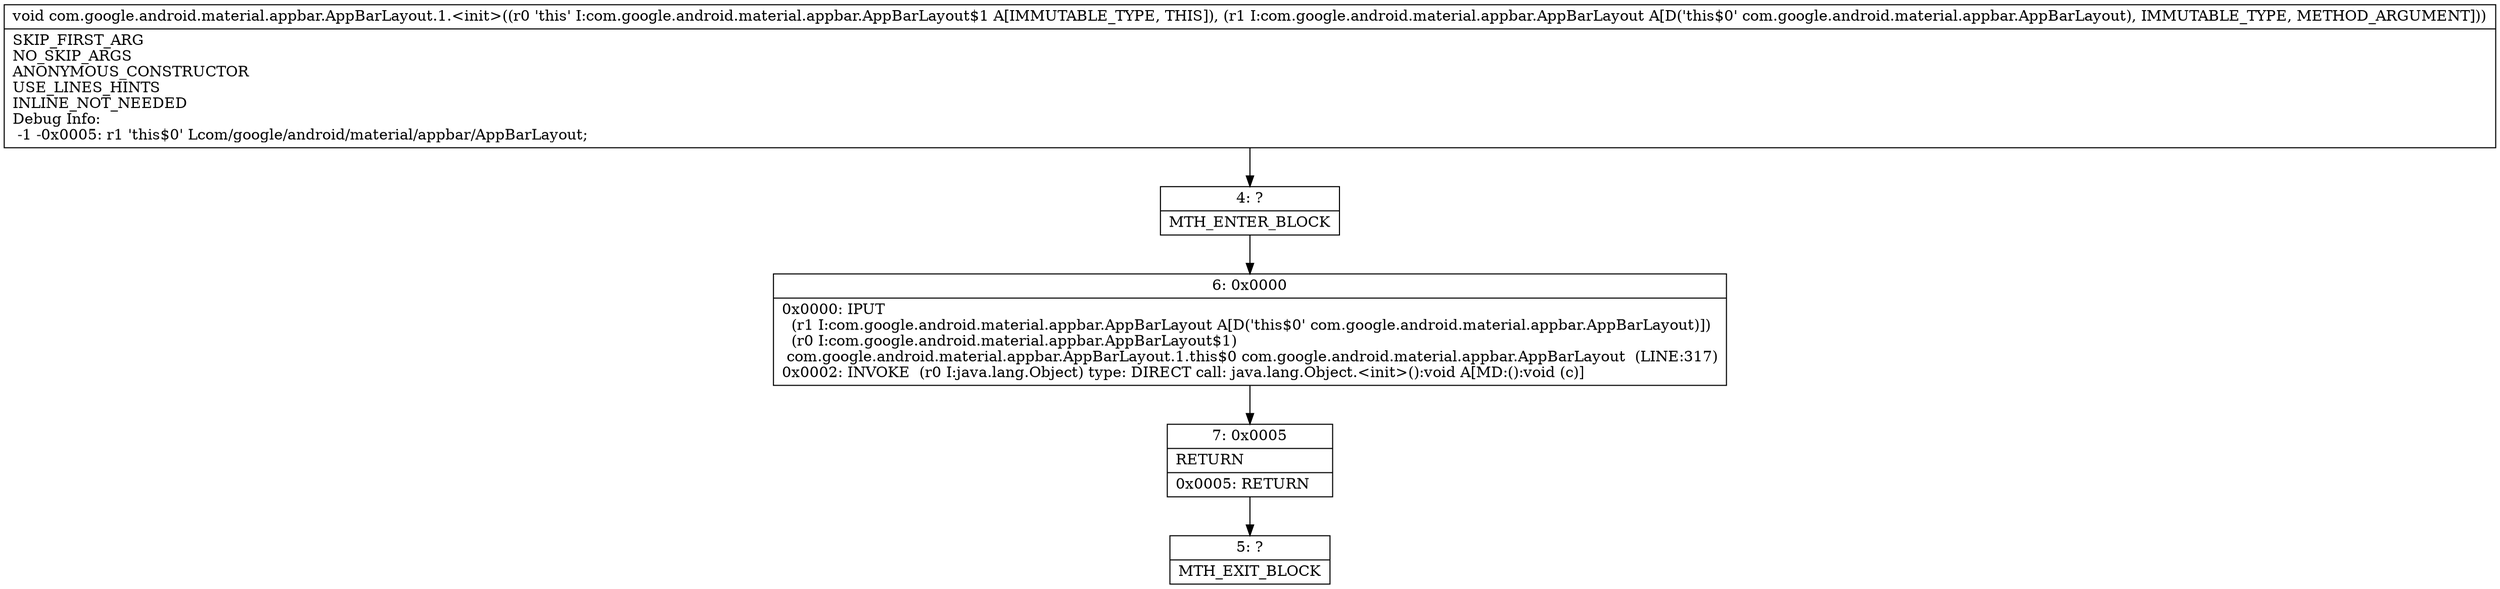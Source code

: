 digraph "CFG forcom.google.android.material.appbar.AppBarLayout.1.\<init\>(Lcom\/google\/android\/material\/appbar\/AppBarLayout;)V" {
Node_4 [shape=record,label="{4\:\ ?|MTH_ENTER_BLOCK\l}"];
Node_6 [shape=record,label="{6\:\ 0x0000|0x0000: IPUT  \l  (r1 I:com.google.android.material.appbar.AppBarLayout A[D('this$0' com.google.android.material.appbar.AppBarLayout)])\l  (r0 I:com.google.android.material.appbar.AppBarLayout$1)\l com.google.android.material.appbar.AppBarLayout.1.this$0 com.google.android.material.appbar.AppBarLayout  (LINE:317)\l0x0002: INVOKE  (r0 I:java.lang.Object) type: DIRECT call: java.lang.Object.\<init\>():void A[MD:():void (c)]\l}"];
Node_7 [shape=record,label="{7\:\ 0x0005|RETURN\l|0x0005: RETURN   \l}"];
Node_5 [shape=record,label="{5\:\ ?|MTH_EXIT_BLOCK\l}"];
MethodNode[shape=record,label="{void com.google.android.material.appbar.AppBarLayout.1.\<init\>((r0 'this' I:com.google.android.material.appbar.AppBarLayout$1 A[IMMUTABLE_TYPE, THIS]), (r1 I:com.google.android.material.appbar.AppBarLayout A[D('this$0' com.google.android.material.appbar.AppBarLayout), IMMUTABLE_TYPE, METHOD_ARGUMENT]))  | SKIP_FIRST_ARG\lNO_SKIP_ARGS\lANONYMOUS_CONSTRUCTOR\lUSE_LINES_HINTS\lINLINE_NOT_NEEDED\lDebug Info:\l  \-1 \-0x0005: r1 'this$0' Lcom\/google\/android\/material\/appbar\/AppBarLayout;\l}"];
MethodNode -> Node_4;Node_4 -> Node_6;
Node_6 -> Node_7;
Node_7 -> Node_5;
}


